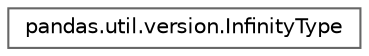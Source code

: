 digraph "Graphical Class Hierarchy"
{
 // LATEX_PDF_SIZE
  bgcolor="transparent";
  edge [fontname=Helvetica,fontsize=10,labelfontname=Helvetica,labelfontsize=10];
  node [fontname=Helvetica,fontsize=10,shape=box,height=0.2,width=0.4];
  rankdir="LR";
  Node0 [id="Node000000",label="pandas.util.version.InfinityType",height=0.2,width=0.4,color="grey40", fillcolor="white", style="filled",URL="$d2/d68/classpandas_1_1util_1_1version_1_1InfinityType.html",tooltip=" "];
}
